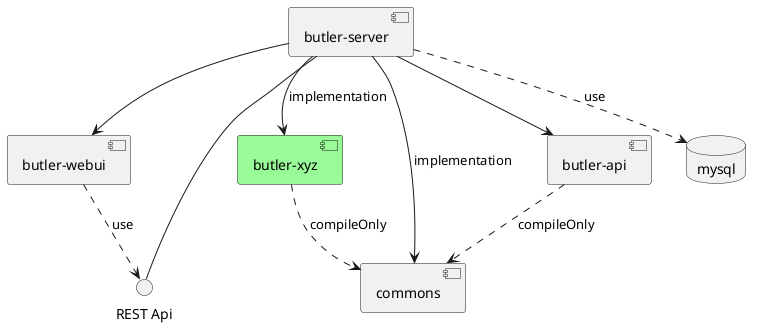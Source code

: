 @startuml
[butler-server]
[commons]
[butler-api]
[butler-webui]
[butler-xyz] #palegreen

database "mysql"

interface "REST Api" as API

[butler-xyz] ..> [commons] : compileOnly

[butler-api] ..> [commons] : compileOnly

[butler-server] --> [commons] : implementation

[butler-server] --> [butler-xyz] : implementation

[butler-server] ..> mysql: use

[butler-server] - API

[butler-webui] ..> API : use

[butler-server] --> [butler-api]

[butler-server] --> [butler-webui]
@enduml
